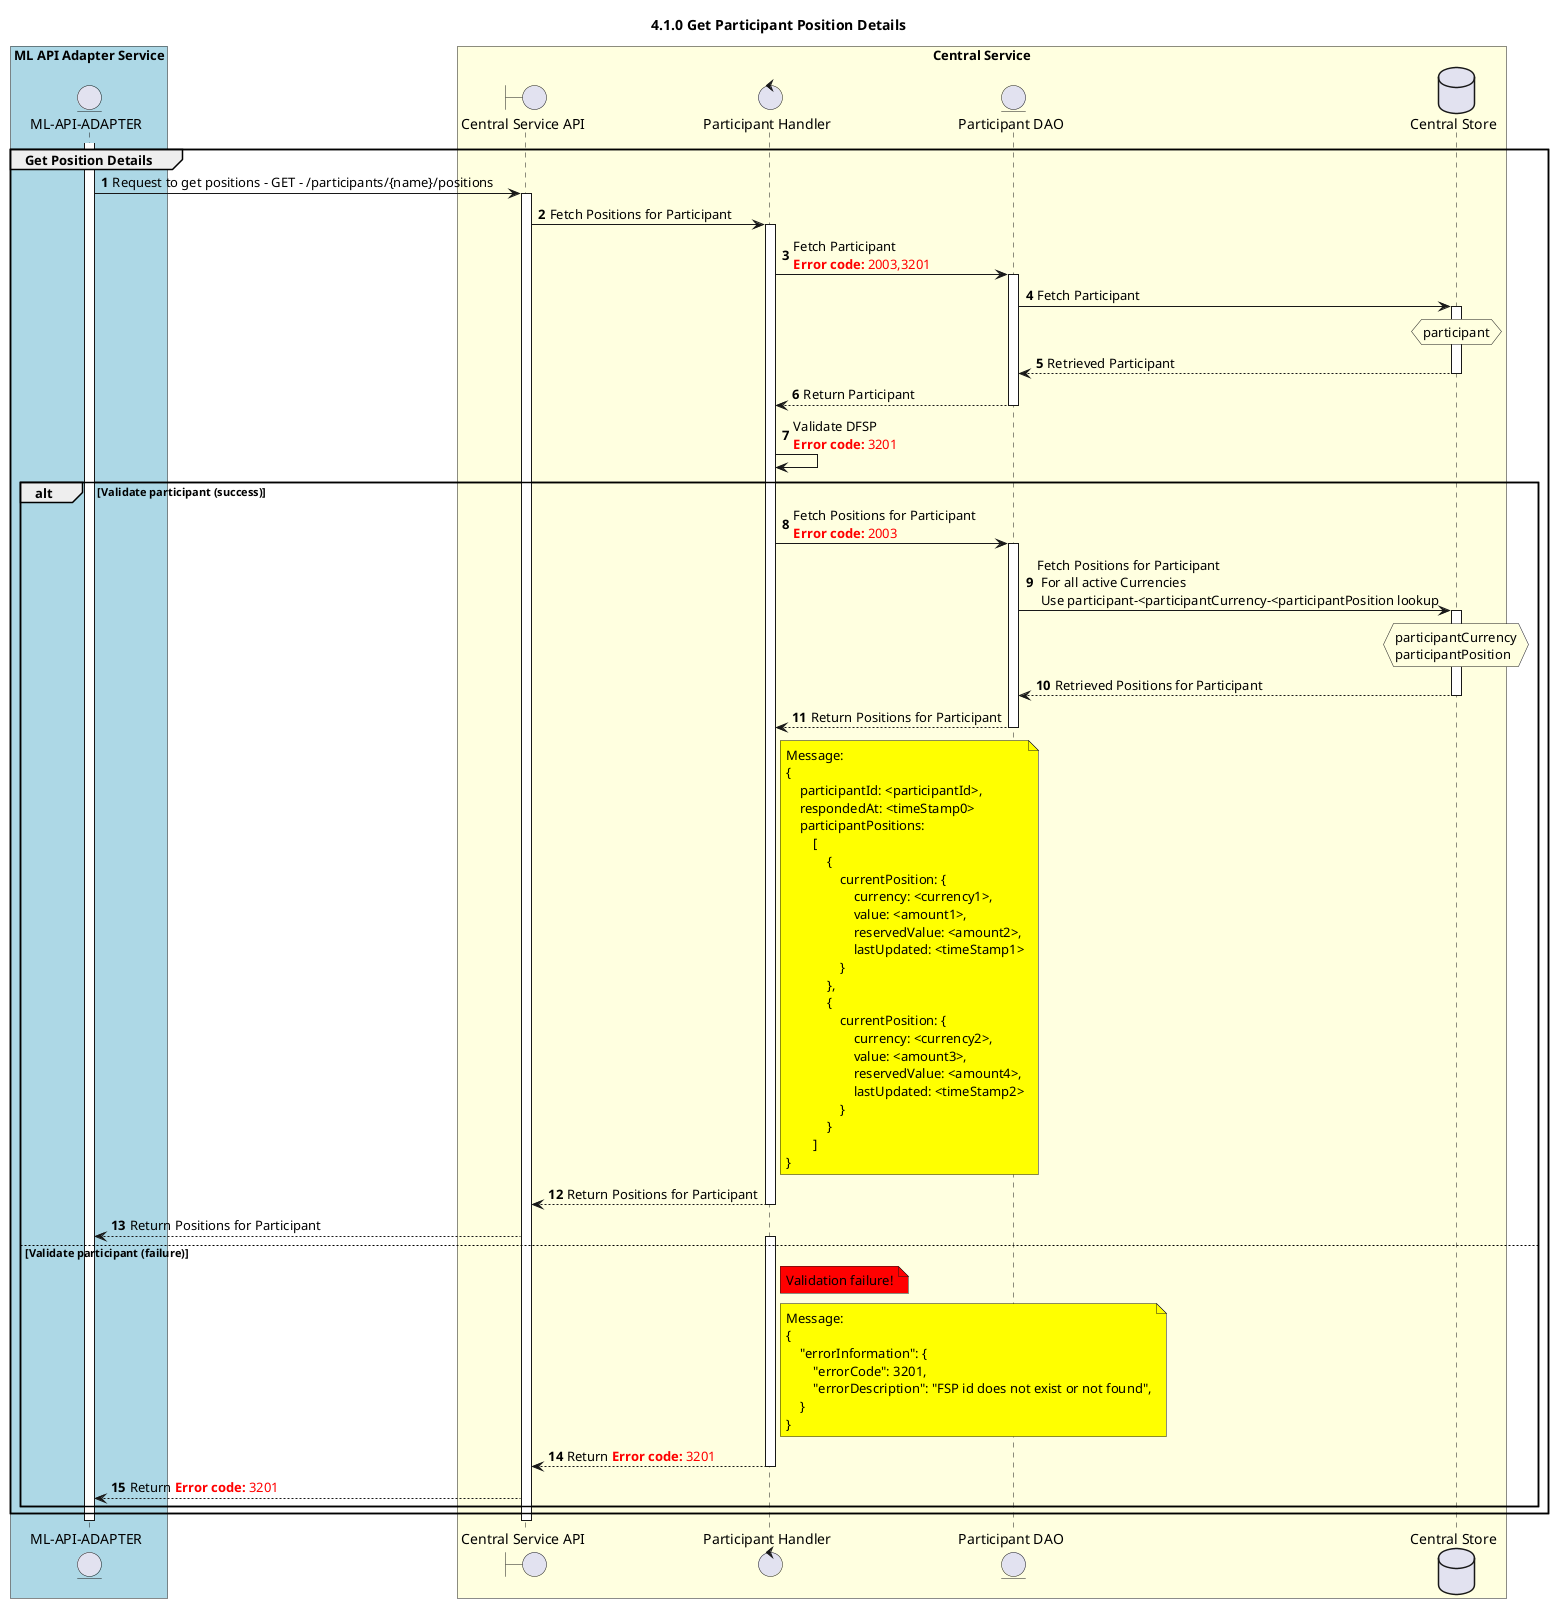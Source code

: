 @startuml
' declate title
title 4.1.0 Get Participant Position Details

autonumber

' Actor Keys:
'   boundary - APIs/Interfaces, etc
'   collections - Kafka Topics
'   control - Kafka Consumers
'   entity - Database Access Objects
'   database - Database Persistance Store

' declare actors
entity "ML-API-ADAPTER" as MLAPI
boundary "Central Service API" as CSAPI
control "Participant Handler" as PARTICIPANT_HANDLER
entity "Central Service API" as CSAPI
entity "Participant DAO" as PARTICIPANT_DAO
database "Central Store" as DB
box "ML API Adapter Service" #LightBlue
	participant MLAPI
end box

box "Central Service" #LightYellow
    participant CSAPI
    participant PARTICIPANT_HANDLER
    participant PARTICIPANT_DAO
    participant DB
end box

' start flow

activate MLAPI
group Get Position Details
MLAPI -> CSAPI: Request to get positions - GET - /participants/{name}/positions
    activate CSAPI
    CSAPI -> PARTICIPANT_HANDLER: Fetch Positions for Participant
    activate PARTICIPANT_HANDLER
        PARTICIPANT_HANDLER ->PARTICIPANT_DAO: Fetch Participant \n<color #FF0000><b>Error code:</b> 2003,3201 </color>

    activate PARTICIPANT_DAO
    PARTICIPANT_DAO ->DB: Fetch Participant
    activate DB
    hnote over DB #lightyellow
            participant
    end note
    DB --> PARTICIPANT_DAO: Retrieved Participant
    deactivate DB
    PARTICIPANT_DAO -->PARTICIPANT_HANDLER: Return Participant
    deactivate PARTICIPANT_DAO
    PARTICIPANT_HANDLER ->PARTICIPANT_HANDLER: Validate DFSP \n<color #FF0000><b>Error code:</b> 3201</color>
    alt Validate participant (success)
    PARTICIPANT_HANDLER ->PARTICIPANT_DAO: Fetch Positions for Participant \n<color #FF0000><b>Error code:</b> 2003 </color>
    activate PARTICIPANT_DAO
    PARTICIPANT_DAO ->DB: Fetch Positions for Participant \n For all active Currencies \n Use participant-<participantCurrency-<participantPosition lookup
    activate DB
    hnote over DB #lightyellow
            participantCurrency
            participantPosition
    end note
    DB --> PARTICIPANT_DAO: Retrieved Positions for Participant
    deactivate DB
    PARTICIPANT_DAO -->PARTICIPANT_HANDLER: Return Positions for Participant
    deactivate PARTICIPANT_DAO
    note right of PARTICIPANT_HANDLER #yellow
            Message:
            {
                participantId: <participantId>,
                respondedAt: <timeStamp0>
                participantPositions:
                    [
                        {
                            currentPosition: {
                                currency: <currency1>,
                                value: <amount1>,
                                reservedValue: <amount2>,
                                lastUpdated: <timeStamp1>
                            }
                        },
                        {
                            currentPosition: {
                                currency: <currency2>,
                                value: <amount3>,
                                reservedValue: <amount4>,
                                lastUpdated: <timeStamp2>
                            }
                        }
                    ]
            }
        end note
    PARTICIPANT_HANDLER -->CSAPI: Return Positions for Participant
	deactivate PARTICIPANT_HANDLER
CSAPI -->MLAPI: Return Positions for Participant
else Validate participant (failure)
note right of PARTICIPANT_HANDLER #red: Validation failure!
    activate PARTICIPANT_HANDLER
    note right of PARTICIPANT_HANDLER #yellow
            Message:
            {
                "errorInformation": {
                    "errorCode": 3201,
                    "errorDescription": "FSP id does not exist or not found",
                }
            }
        end note
    PARTICIPANT_HANDLER -->CSAPI: Return <color #FF0000><b>Error code:</b> 3201</color>
	deactivate PARTICIPANT_HANDLER
CSAPI -->MLAPI: Return <color #FF0000><b>Error code:</b> 3201</color>
end

end

    deactivate CSAPI
deactivate MLAPI

@enduml